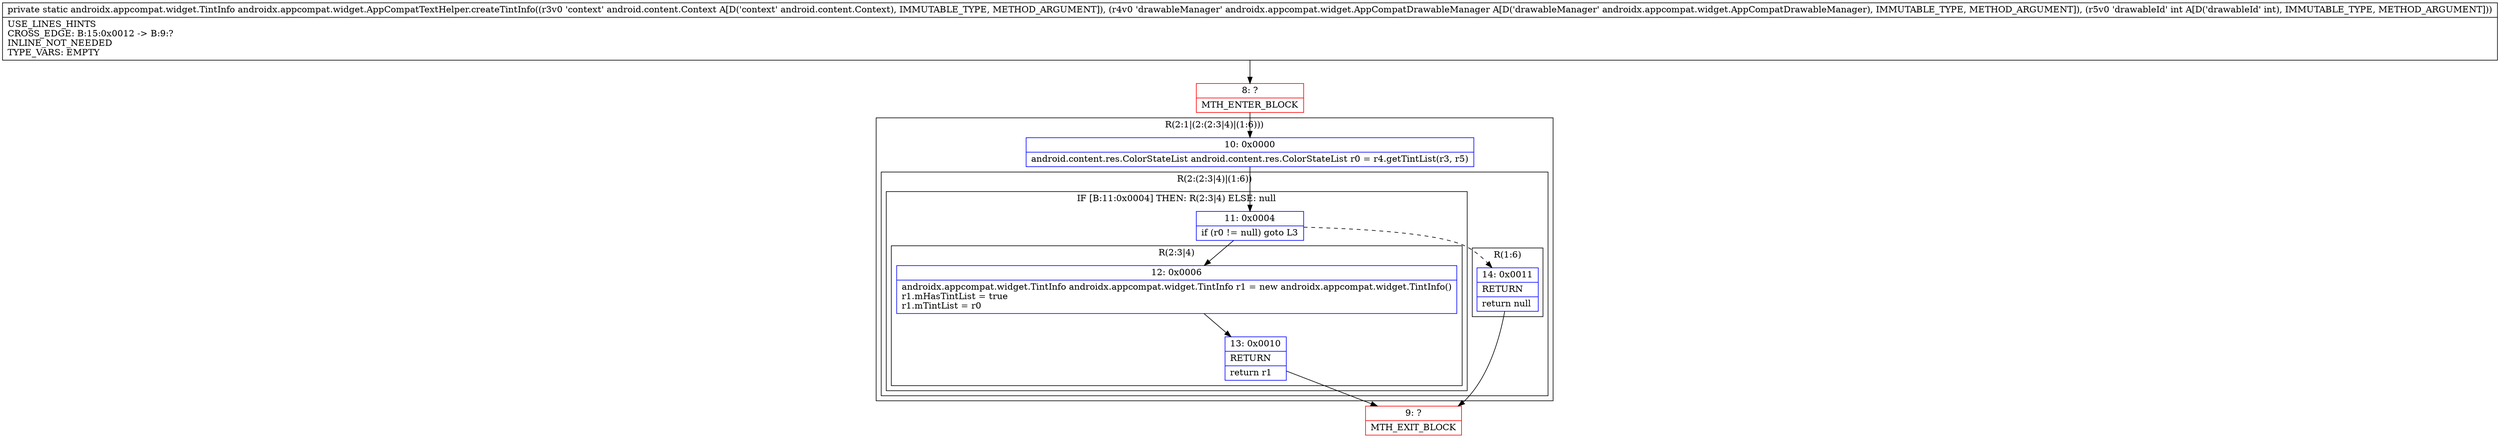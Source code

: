 digraph "CFG forandroidx.appcompat.widget.AppCompatTextHelper.createTintInfo(Landroid\/content\/Context;Landroidx\/appcompat\/widget\/AppCompatDrawableManager;I)Landroidx\/appcompat\/widget\/TintInfo;" {
subgraph cluster_Region_1045683356 {
label = "R(2:1|(2:(2:3|4)|(1:6)))";
node [shape=record,color=blue];
Node_10 [shape=record,label="{10\:\ 0x0000|android.content.res.ColorStateList android.content.res.ColorStateList r0 = r4.getTintList(r3, r5)\l}"];
subgraph cluster_Region_596531647 {
label = "R(2:(2:3|4)|(1:6))";
node [shape=record,color=blue];
subgraph cluster_IfRegion_72619090 {
label = "IF [B:11:0x0004] THEN: R(2:3|4) ELSE: null";
node [shape=record,color=blue];
Node_11 [shape=record,label="{11\:\ 0x0004|if (r0 != null) goto L3\l}"];
subgraph cluster_Region_868339850 {
label = "R(2:3|4)";
node [shape=record,color=blue];
Node_12 [shape=record,label="{12\:\ 0x0006|androidx.appcompat.widget.TintInfo androidx.appcompat.widget.TintInfo r1 = new androidx.appcompat.widget.TintInfo()\lr1.mHasTintList = true\lr1.mTintList = r0\l}"];
Node_13 [shape=record,label="{13\:\ 0x0010|RETURN\l|return r1\l}"];
}
}
subgraph cluster_Region_784311811 {
label = "R(1:6)";
node [shape=record,color=blue];
Node_14 [shape=record,label="{14\:\ 0x0011|RETURN\l|return null\l}"];
}
}
}
Node_8 [shape=record,color=red,label="{8\:\ ?|MTH_ENTER_BLOCK\l}"];
Node_9 [shape=record,color=red,label="{9\:\ ?|MTH_EXIT_BLOCK\l}"];
MethodNode[shape=record,label="{private static androidx.appcompat.widget.TintInfo androidx.appcompat.widget.AppCompatTextHelper.createTintInfo((r3v0 'context' android.content.Context A[D('context' android.content.Context), IMMUTABLE_TYPE, METHOD_ARGUMENT]), (r4v0 'drawableManager' androidx.appcompat.widget.AppCompatDrawableManager A[D('drawableManager' androidx.appcompat.widget.AppCompatDrawableManager), IMMUTABLE_TYPE, METHOD_ARGUMENT]), (r5v0 'drawableId' int A[D('drawableId' int), IMMUTABLE_TYPE, METHOD_ARGUMENT]))  | USE_LINES_HINTS\lCROSS_EDGE: B:15:0x0012 \-\> B:9:?\lINLINE_NOT_NEEDED\lTYPE_VARS: EMPTY\l}"];
MethodNode -> Node_8;Node_10 -> Node_11;
Node_11 -> Node_12;
Node_11 -> Node_14[style=dashed];
Node_12 -> Node_13;
Node_13 -> Node_9;
Node_14 -> Node_9;
Node_8 -> Node_10;
}


